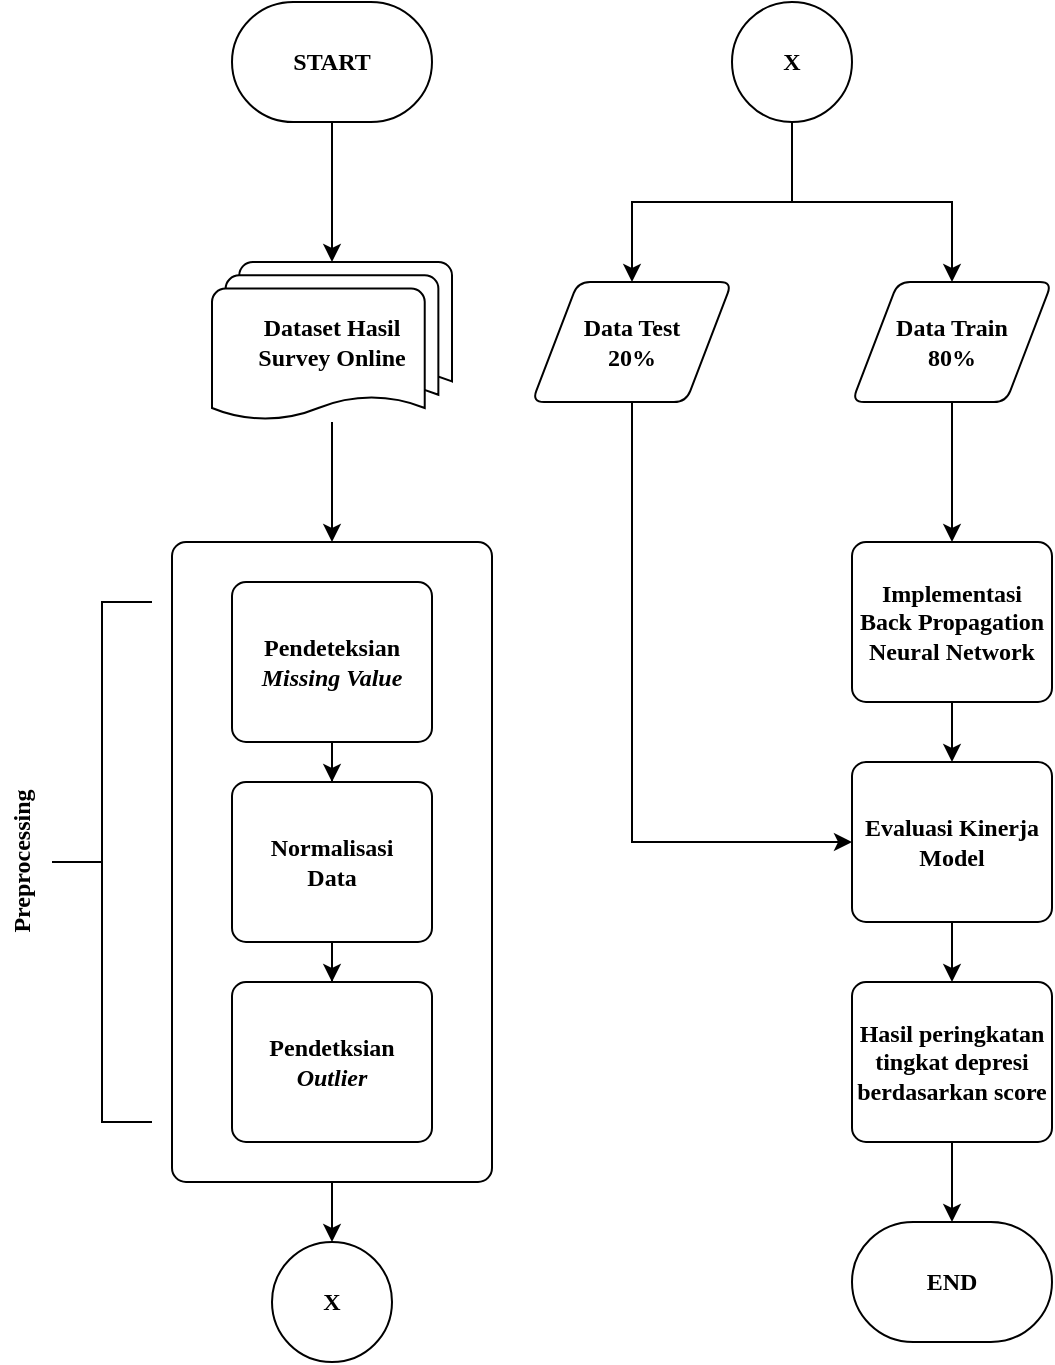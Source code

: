 <mxfile version="15.8.9" type="github">
  <diagram id="C5RBs43oDa-KdzZeNtuy" name="Flowchart Alur Kerja Penelitian">
    <mxGraphModel dx="865" dy="463" grid="1" gridSize="10" guides="1" tooltips="1" connect="1" arrows="1" fold="1" page="1" pageScale="1" pageWidth="827" pageHeight="1169" math="0" shadow="0">
      <root>
        <mxCell id="WIyWlLk6GJQsqaUBKTNV-0" />
        <mxCell id="WIyWlLk6GJQsqaUBKTNV-1" parent="WIyWlLk6GJQsqaUBKTNV-0" />
        <mxCell id="bWyKYytc7MRD8ci_lOKq-19" style="edgeStyle=orthogonalEdgeStyle;rounded=0;orthogonalLoop=1;jettySize=auto;html=1;entryX=0.5;entryY=0;entryDx=0;entryDy=0;fontColor=default;fontFamily=Times New Roman;fontStyle=1;labelBackgroundColor=none;strokeWidth=1;shadow=0;" parent="WIyWlLk6GJQsqaUBKTNV-1" source="bWyKYytc7MRD8ci_lOKq-1" target="bWyKYytc7MRD8ci_lOKq-2" edge="1">
          <mxGeometry relative="1" as="geometry" />
        </mxCell>
        <mxCell id="bWyKYytc7MRD8ci_lOKq-1" value="&lt;div&gt;Dataset Hasil &lt;br&gt;&lt;/div&gt;&lt;div&gt;Survey Online&lt;/div&gt;" style="strokeWidth=1;html=1;shape=mxgraph.flowchart.multi-document;whiteSpace=wrap;labelBackgroundColor=none;fontColor=default;fillColor=default;fontFamily=Times New Roman;fontStyle=1;shadow=0;" parent="WIyWlLk6GJQsqaUBKTNV-1" vertex="1">
          <mxGeometry x="200" y="220" width="120" height="80" as="geometry" />
        </mxCell>
        <mxCell id="Ewnjw3w6Bs5T4CTr_bgc-1" style="edgeStyle=orthogonalEdgeStyle;rounded=0;orthogonalLoop=1;jettySize=auto;html=1;entryX=0.5;entryY=0;entryDx=0;entryDy=0;entryPerimeter=0;shadow=0;strokeWidth=1;" edge="1" parent="WIyWlLk6GJQsqaUBKTNV-1" source="bWyKYytc7MRD8ci_lOKq-2" target="bWyKYytc7MRD8ci_lOKq-9">
          <mxGeometry relative="1" as="geometry" />
        </mxCell>
        <mxCell id="bWyKYytc7MRD8ci_lOKq-2" value="" style="rounded=1;whiteSpace=wrap;html=1;absoluteArcSize=1;arcSize=14;strokeWidth=1;labelBackgroundColor=none;fontColor=default;fillColor=default;fontFamily=Times New Roman;fontStyle=1;shadow=0;" parent="WIyWlLk6GJQsqaUBKTNV-1" vertex="1">
          <mxGeometry x="180" y="360" width="160" height="320" as="geometry" />
        </mxCell>
        <mxCell id="bWyKYytc7MRD8ci_lOKq-20" style="edgeStyle=orthogonalEdgeStyle;rounded=0;orthogonalLoop=1;jettySize=auto;html=1;entryX=0.5;entryY=0;entryDx=0;entryDy=0;fontColor=default;fontFamily=Times New Roman;fontStyle=1;labelBackgroundColor=none;strokeWidth=1;shadow=0;" parent="WIyWlLk6GJQsqaUBKTNV-1" source="bWyKYytc7MRD8ci_lOKq-3" target="bWyKYytc7MRD8ci_lOKq-4" edge="1">
          <mxGeometry relative="1" as="geometry" />
        </mxCell>
        <mxCell id="bWyKYytc7MRD8ci_lOKq-3" value="Pendeteksian &lt;i&gt;Missing Value&lt;/i&gt; " style="rounded=1;whiteSpace=wrap;html=1;absoluteArcSize=1;arcSize=14;strokeWidth=1;labelBackgroundColor=none;fontColor=default;fillColor=default;gradientColor=none;fontFamily=Times New Roman;fontStyle=1;shadow=0;" parent="WIyWlLk6GJQsqaUBKTNV-1" vertex="1">
          <mxGeometry x="210" y="380" width="100" height="80" as="geometry" />
        </mxCell>
        <mxCell id="Ewnjw3w6Bs5T4CTr_bgc-2" style="edgeStyle=orthogonalEdgeStyle;rounded=0;orthogonalLoop=1;jettySize=auto;html=1;shadow=0;strokeWidth=1;" edge="1" parent="WIyWlLk6GJQsqaUBKTNV-1" source="bWyKYytc7MRD8ci_lOKq-4" target="Ewnjw3w6Bs5T4CTr_bgc-0">
          <mxGeometry relative="1" as="geometry" />
        </mxCell>
        <mxCell id="bWyKYytc7MRD8ci_lOKq-4" value="&lt;div&gt;Normalisasi &lt;br&gt;&lt;/div&gt;&lt;div&gt;Data&lt;/div&gt;" style="rounded=1;whiteSpace=wrap;html=1;absoluteArcSize=1;arcSize=14;strokeWidth=1;labelBackgroundColor=none;fontColor=default;fillColor=default;gradientColor=none;fontFamily=Times New Roman;fontStyle=1;shadow=0;" parent="WIyWlLk6GJQsqaUBKTNV-1" vertex="1">
          <mxGeometry x="210" y="480" width="100" height="80" as="geometry" />
        </mxCell>
        <mxCell id="bWyKYytc7MRD8ci_lOKq-6" value="" style="strokeWidth=1;html=1;shape=mxgraph.flowchart.annotation_2;align=left;labelPosition=right;pointerEvents=1;labelBackgroundColor=none;fontColor=default;fillColor=default;gradientColor=none;strokeColor=default;fontFamily=Times New Roman;fontStyle=1;whiteSpace=wrap;shadow=0;" parent="WIyWlLk6GJQsqaUBKTNV-1" vertex="1">
          <mxGeometry x="120" y="390" width="50" height="260" as="geometry" />
        </mxCell>
        <mxCell id="bWyKYytc7MRD8ci_lOKq-7" value="Preprocessing" style="text;html=1;align=center;verticalAlign=middle;resizable=0;points=[];autosize=1;strokeColor=none;fillColor=none;fontColor=default;fontFamily=Times New Roman;fontStyle=1;labelBackgroundColor=none;strokeWidth=1;shadow=0;rotation=270;" parent="WIyWlLk6GJQsqaUBKTNV-1" vertex="1">
          <mxGeometry x="60" y="510" width="90" height="20" as="geometry" />
        </mxCell>
        <mxCell id="bWyKYytc7MRD8ci_lOKq-9" value="X" style="strokeWidth=1;html=1;shape=mxgraph.flowchart.start_2;whiteSpace=wrap;labelBackgroundColor=none;fontColor=default;fillColor=default;gradientColor=none;fontFamily=Times New Roman;fontStyle=1;shadow=0;" parent="WIyWlLk6GJQsqaUBKTNV-1" vertex="1">
          <mxGeometry x="230" y="710" width="60" height="60" as="geometry" />
        </mxCell>
        <mxCell id="bWyKYytc7MRD8ci_lOKq-23" style="edgeStyle=orthogonalEdgeStyle;rounded=0;orthogonalLoop=1;jettySize=auto;html=1;entryX=0.5;entryY=0;entryDx=0;entryDy=0;fontColor=default;fontFamily=Times New Roman;fontStyle=1;labelBackgroundColor=none;strokeWidth=1;shadow=0;" parent="WIyWlLk6GJQsqaUBKTNV-1" source="bWyKYytc7MRD8ci_lOKq-10" target="bWyKYytc7MRD8ci_lOKq-12" edge="1">
          <mxGeometry relative="1" as="geometry" />
        </mxCell>
        <mxCell id="bWyKYytc7MRD8ci_lOKq-24" style="edgeStyle=orthogonalEdgeStyle;rounded=0;orthogonalLoop=1;jettySize=auto;html=1;entryX=0.5;entryY=0;entryDx=0;entryDy=0;fontColor=default;fontFamily=Times New Roman;fontStyle=1;labelBackgroundColor=none;strokeWidth=1;shadow=0;" parent="WIyWlLk6GJQsqaUBKTNV-1" source="bWyKYytc7MRD8ci_lOKq-10" target="bWyKYytc7MRD8ci_lOKq-11" edge="1">
          <mxGeometry relative="1" as="geometry" />
        </mxCell>
        <mxCell id="bWyKYytc7MRD8ci_lOKq-10" value="X" style="strokeWidth=1;html=1;shape=mxgraph.flowchart.start_2;whiteSpace=wrap;labelBackgroundColor=none;fontColor=default;fillColor=default;gradientColor=none;fontFamily=Times New Roman;fontStyle=1;shadow=0;" parent="WIyWlLk6GJQsqaUBKTNV-1" vertex="1">
          <mxGeometry x="460" y="90" width="60" height="60" as="geometry" />
        </mxCell>
        <mxCell id="bWyKYytc7MRD8ci_lOKq-25" style="edgeStyle=orthogonalEdgeStyle;rounded=0;orthogonalLoop=1;jettySize=auto;html=1;entryX=0;entryY=0.5;entryDx=0;entryDy=0;fontColor=default;exitX=0.5;exitY=1;exitDx=0;exitDy=0;fontFamily=Times New Roman;fontStyle=1;labelBackgroundColor=none;strokeWidth=1;shadow=0;" parent="WIyWlLk6GJQsqaUBKTNV-1" source="bWyKYytc7MRD8ci_lOKq-11" target="bWyKYytc7MRD8ci_lOKq-14" edge="1">
          <mxGeometry relative="1" as="geometry">
            <Array as="points">
              <mxPoint x="410" y="510" />
            </Array>
          </mxGeometry>
        </mxCell>
        <mxCell id="bWyKYytc7MRD8ci_lOKq-11" value="&lt;div&gt;Data Test &lt;br&gt;&lt;/div&gt;&lt;div&gt;20%&lt;br&gt;&lt;/div&gt;" style="shape=parallelogram;html=1;strokeWidth=1;perimeter=parallelogramPerimeter;whiteSpace=wrap;rounded=1;arcSize=12;size=0.23;labelBackgroundColor=none;fontColor=default;fillColor=default;gradientColor=none;fontFamily=Times New Roman;fontStyle=1;shadow=0;" parent="WIyWlLk6GJQsqaUBKTNV-1" vertex="1">
          <mxGeometry x="360" y="230" width="100" height="60" as="geometry" />
        </mxCell>
        <mxCell id="bWyKYytc7MRD8ci_lOKq-26" style="edgeStyle=orthogonalEdgeStyle;rounded=0;orthogonalLoop=1;jettySize=auto;html=1;entryX=0.5;entryY=0;entryDx=0;entryDy=0;fontColor=default;fontFamily=Times New Roman;fontStyle=1;labelBackgroundColor=none;strokeWidth=1;shadow=0;" parent="WIyWlLk6GJQsqaUBKTNV-1" source="bWyKYytc7MRD8ci_lOKq-12" target="bWyKYytc7MRD8ci_lOKq-13" edge="1">
          <mxGeometry relative="1" as="geometry" />
        </mxCell>
        <mxCell id="bWyKYytc7MRD8ci_lOKq-12" value="&lt;div&gt;Data Train&lt;/div&gt;&lt;div&gt;80%&lt;br&gt;&lt;/div&gt;" style="shape=parallelogram;html=1;strokeWidth=1;perimeter=parallelogramPerimeter;whiteSpace=wrap;rounded=1;arcSize=12;size=0.23;labelBackgroundColor=none;fontColor=default;fillColor=default;gradientColor=none;fontFamily=Times New Roman;fontStyle=1;shadow=0;" parent="WIyWlLk6GJQsqaUBKTNV-1" vertex="1">
          <mxGeometry x="520" y="230" width="100" height="60" as="geometry" />
        </mxCell>
        <mxCell id="bWyKYytc7MRD8ci_lOKq-27" style="edgeStyle=orthogonalEdgeStyle;rounded=0;orthogonalLoop=1;jettySize=auto;html=1;entryX=0.5;entryY=0;entryDx=0;entryDy=0;fontColor=default;fontFamily=Times New Roman;fontStyle=1;labelBackgroundColor=none;strokeWidth=1;shadow=0;" parent="WIyWlLk6GJQsqaUBKTNV-1" source="bWyKYytc7MRD8ci_lOKq-13" target="bWyKYytc7MRD8ci_lOKq-14" edge="1">
          <mxGeometry relative="1" as="geometry" />
        </mxCell>
        <mxCell id="bWyKYytc7MRD8ci_lOKq-13" value="Implementasi Back Propagation Neural Network" style="rounded=1;whiteSpace=wrap;html=1;absoluteArcSize=1;arcSize=14;strokeWidth=1;labelBackgroundColor=none;fontColor=default;fillColor=default;gradientColor=none;fontFamily=Times New Roman;fontStyle=1;shadow=0;" parent="WIyWlLk6GJQsqaUBKTNV-1" vertex="1">
          <mxGeometry x="520" y="360" width="100" height="80" as="geometry" />
        </mxCell>
        <mxCell id="bWyKYytc7MRD8ci_lOKq-28" style="edgeStyle=orthogonalEdgeStyle;rounded=0;orthogonalLoop=1;jettySize=auto;html=1;exitX=0.5;exitY=1;exitDx=0;exitDy=0;entryX=0.5;entryY=0;entryDx=0;entryDy=0;fontColor=default;fontFamily=Times New Roman;fontStyle=1;labelBackgroundColor=none;strokeWidth=1;shadow=0;" parent="WIyWlLk6GJQsqaUBKTNV-1" source="bWyKYytc7MRD8ci_lOKq-14" target="bWyKYytc7MRD8ci_lOKq-15" edge="1">
          <mxGeometry relative="1" as="geometry" />
        </mxCell>
        <mxCell id="bWyKYytc7MRD8ci_lOKq-14" value="Evaluasi Kinerja Model" style="rounded=1;whiteSpace=wrap;html=1;absoluteArcSize=1;arcSize=14;strokeWidth=1;labelBackgroundColor=none;fontColor=default;fillColor=default;gradientColor=none;fontFamily=Times New Roman;fontStyle=1;shadow=0;" parent="WIyWlLk6GJQsqaUBKTNV-1" vertex="1">
          <mxGeometry x="520" y="470" width="100" height="80" as="geometry" />
        </mxCell>
        <mxCell id="bWyKYytc7MRD8ci_lOKq-29" style="edgeStyle=orthogonalEdgeStyle;rounded=0;orthogonalLoop=1;jettySize=auto;html=1;exitX=0.5;exitY=1;exitDx=0;exitDy=0;entryX=0.5;entryY=0;entryDx=0;entryDy=0;entryPerimeter=0;fontColor=default;fontFamily=Times New Roman;fontStyle=1;labelBackgroundColor=none;strokeWidth=1;shadow=0;" parent="WIyWlLk6GJQsqaUBKTNV-1" source="bWyKYytc7MRD8ci_lOKq-15" target="bWyKYytc7MRD8ci_lOKq-16" edge="1">
          <mxGeometry relative="1" as="geometry" />
        </mxCell>
        <mxCell id="bWyKYytc7MRD8ci_lOKq-15" value="Hasil peringkatan tingkat depresi berdasarkan score" style="rounded=1;whiteSpace=wrap;html=1;absoluteArcSize=1;arcSize=14;strokeWidth=1;labelBackgroundColor=none;fontColor=default;fillColor=default;gradientColor=none;fontFamily=Times New Roman;fontStyle=1;shadow=0;" parent="WIyWlLk6GJQsqaUBKTNV-1" vertex="1">
          <mxGeometry x="520" y="580" width="100" height="80" as="geometry" />
        </mxCell>
        <mxCell id="bWyKYytc7MRD8ci_lOKq-16" value="END" style="strokeWidth=1;html=1;shape=mxgraph.flowchart.terminator;whiteSpace=wrap;labelBackgroundColor=none;fontColor=default;fillColor=default;gradientColor=none;fontFamily=Times New Roman;fontStyle=1;shadow=0;" parent="WIyWlLk6GJQsqaUBKTNV-1" vertex="1">
          <mxGeometry x="520" y="700" width="100" height="60" as="geometry" />
        </mxCell>
        <mxCell id="bWyKYytc7MRD8ci_lOKq-18" style="edgeStyle=orthogonalEdgeStyle;rounded=0;orthogonalLoop=1;jettySize=auto;html=1;entryX=0.5;entryY=0;entryDx=0;entryDy=0;entryPerimeter=0;fontColor=default;fontFamily=Times New Roman;fontStyle=1;labelBackgroundColor=none;strokeWidth=1;shadow=0;" parent="WIyWlLk6GJQsqaUBKTNV-1" source="bWyKYytc7MRD8ci_lOKq-17" target="bWyKYytc7MRD8ci_lOKq-1" edge="1">
          <mxGeometry relative="1" as="geometry" />
        </mxCell>
        <mxCell id="bWyKYytc7MRD8ci_lOKq-17" value="START" style="strokeWidth=1;html=1;shape=mxgraph.flowchart.terminator;whiteSpace=wrap;labelBackgroundColor=none;fontColor=default;fillColor=default;gradientColor=none;fontFamily=Times New Roman;fontStyle=1;shadow=0;" parent="WIyWlLk6GJQsqaUBKTNV-1" vertex="1">
          <mxGeometry x="210" y="90" width="100" height="60" as="geometry" />
        </mxCell>
        <mxCell id="Ewnjw3w6Bs5T4CTr_bgc-0" value="Pendetksian &lt;i&gt;Outlier&lt;/i&gt;" style="rounded=1;whiteSpace=wrap;html=1;absoluteArcSize=1;arcSize=14;strokeWidth=1;labelBackgroundColor=none;fontColor=default;fillColor=default;gradientColor=none;fontFamily=Times New Roman;fontStyle=1;shadow=0;" vertex="1" parent="WIyWlLk6GJQsqaUBKTNV-1">
          <mxGeometry x="210" y="580" width="100" height="80" as="geometry" />
        </mxCell>
      </root>
    </mxGraphModel>
  </diagram>
</mxfile>
